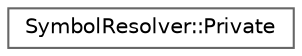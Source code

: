digraph "Graphical Class Hierarchy"
{
 // INTERACTIVE_SVG=YES
 // LATEX_PDF_SIZE
  bgcolor="transparent";
  edge [fontname=Helvetica,fontsize=10,labelfontname=Helvetica,labelfontsize=10];
  node [fontname=Helvetica,fontsize=10,shape=box,height=0.2,width=0.4];
  rankdir="LR";
  Node0 [label="SymbolResolver::Private",height=0.2,width=0.4,color="grey40", fillcolor="white", style="filled",URL="$d9/dc5/struct_symbol_resolver_1_1_private.html",tooltip=" "];
}
